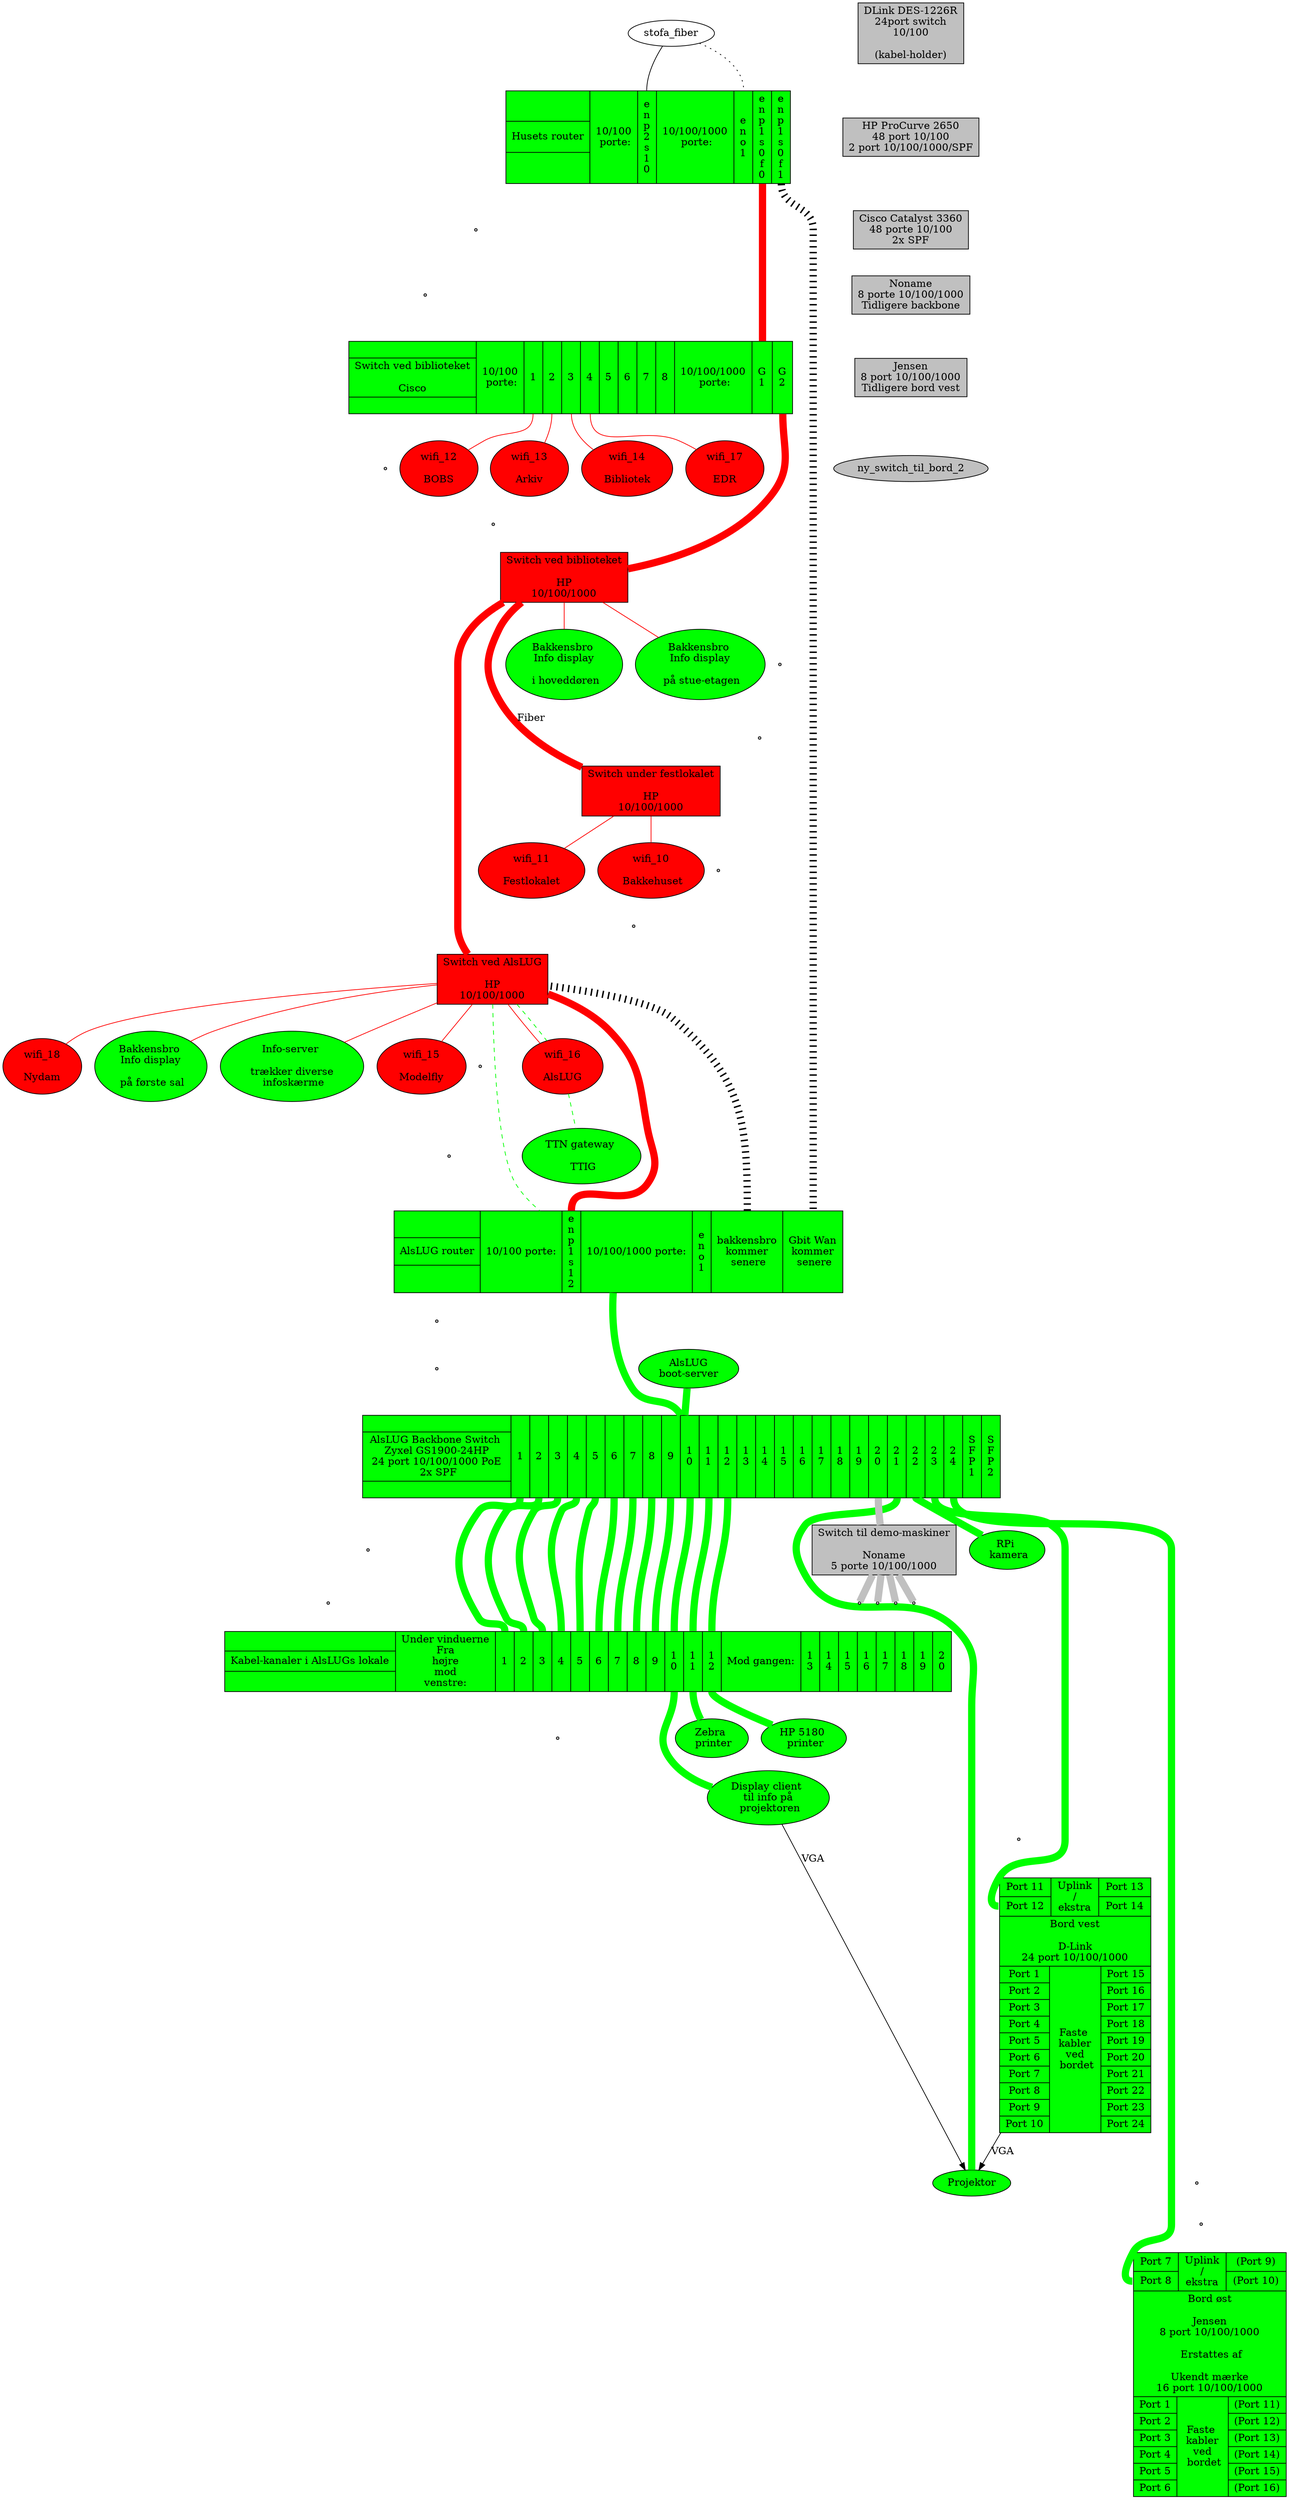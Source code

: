 digraph xxx {
  edge [ dir=none penwidth=100 ];

  node [ style=filled fillcolor=red ];
  husets_router [ fillcolor=green shape=record label="{ <head> | Husets router | }
					| 10/100\n porte:
					|<enp2s10> e\nn\np\n2\ns\n1\n0
					| 10/100/1000\n porte:
  					|<eno1> e\nn\no\n1
					|<enp1s0f0> e\nn\np\n1\ns\n0\nf\n0
					|<enp1s0f1> e\nn\np\n1\ns\n0\nf\n1
  					" ];
  cisco_switch [ fillcolor=green shape=record label="{ | <head> Switch ved biblioteket\n\nCisco | }
					| 10/100\n porte:
  					|<1> 1
  					|<2> 2
  					|<3> 3
  					|<4> 4
  					|<5> 5
  					|<6> 6
  					|<7> 7
  					|<8> 8
					| 10/100/1000\n porte:
  					|<gi1> G\n1
  					|<gi2> G\n2
					" ];
  husets_switch_1 [ shape=box label="Switch ved biblioteket\n\nHP\n10/100/1000" ];
  husets_switch_2 [ shape=box label="Switch ved AlsLUG\n\nHP\n10/100/1000" ];
  festlokale_switch [ shape=box label="Switch under festlokalet\n\nHP\n10/100/1000" ];
  wifi_10 [ label=" wifi_10 \n\n Bakkehuset"                  ];
  wifi_11 [ label=" wifi_11 \n\n Festlokalet "                ];
  wifi_12 [ label=" wifi_12 \n\n BOBS "                       ];
  wifi_13 [ label=" wifi_13 \n\n Arkiv "                      ];
  wifi_14 [ label=" wifi_14 \n\n Bibliotek "                  ];
  wifi_15 [ label=" wifi_15 \n\n Modelfly "                   ];
  wifi_16 [ label=" wifi_16 \n\n AlsLUG "                     ];
  wifi_17 [ label=" wifi_17 \n\n EDR "                        ];
  wifi_18 [ label=" wifi_18 \n\n Nydam "                      ];
  
  node [ style=filled fillcolor=green ];
  AlsLUG_TTIG		[ label="TTN gateway \n\n TTIG"					];
  bakkensbro_info_doer	[ label="Bakkensbro \n Info display \n\n i hoveddøren"		];
  bakkensbro_info_stuen	[ label="Bakkensbro \n Info display \n\n på stue-etagen"	];
  bakkensbro_info_1_sal	[ label="Bakkensbro \n Info display \n\n på første sal"		];
  info_server		[ label="Info-server \n\n trækker diverse \n infoskærme"	];
  alslug_router [ shape=record label="{ | <head> AlsLUG router | }
					| 10/100 porte:
  					|<enp1s12> e\nn\np\n1\ns\n1\n2
					| 10/100/1000 porte:
					|<eno1> e\nn\no\n1
					|<bakkensbro> bakkensbro\nkommer\n senere
					|<g_wan> Gbit Wan\nkommer\n senere
					" ];
  husets_router:enp1s0f1 -> alslug_router:g_wan [ style=dotted penwidth=10];
  alslug_router:bakkensbro -> husets_switch_2 [ style=dotted penwidth=10];
  alslug_gl_bootserver [ label="AlsLUG\nboot-server" ];
  alslug_projektor_client [ label="Display client \n til info på \n projektoren" ];
  alslug_backbone_switch [ shape=record label="{ | <head> AlsLUG Backbone Switch \n Zyxel GS1900-24HP \n 24 port 10/100/1000 PoE \n 2x SPF | }
  				|<1> 1
				|<2> 2
				|<3> 3
				|<4> 4
				|<5> 5
				|<6> 6
				|<7> 7
				|<8> 8
				|<9> 9
				|<10> 1\n0
				|<11> 1\n1
				|<12> 1\n2
				|<13> 1\n3
				|<14> 1\n4
				|<15> 1\n5
				|<16> 1\n6
				|<17> 1\n7
				|<18> 1\n8
				|<19> 1\n9
				|<20> 2\n0
				|<21> 2\n1
				|<22> 2\n2
				|<23> 2\n3
				|<24> 2\n4
				|<SFP1> S\nF\nP\n1
				|<SPF2> S\nF\nP\n2
				"];
  alslug_kabelkanaler  [ shape=record label="{ | <head> Kabel-kanaler i AlsLUGs lokale | }
  						| Under vinduerne\nFra\nhøjre\nmod\nvenstre:
  						| <1> 1 | <2> 2 | <3> 3 | <4> 4
						| <5> 5 | <6> 6 | <7> 7 | <8> 8
						| <9> 9 | <10> 1\n0 | <11> 1\n1 | <12>1\n2
						| Mod gangen:
						| <13> 1\n3 | <14> 1\n4 | <15> 1\n5 | <16> 1\n6
						| <17> 1\n7 | <18> 1\n8 | <19> 1\n9 | <20> 2\n0
						"];	
  {
    edge [ color=green style=solid penwidth=10 ];
    alslug_backbone_switch:1 -> alslug_kabelkanaler:1;
    alslug_backbone_switch:2 -> alslug_kabelkanaler:2;
    alslug_backbone_switch:3 -> alslug_kabelkanaler:3;
    alslug_backbone_switch:4 -> alslug_kabelkanaler:4;
    alslug_backbone_switch:5 -> alslug_kabelkanaler:5;
    alslug_backbone_switch:6 -> alslug_kabelkanaler:6;
    alslug_backbone_switch:7 -> alslug_kabelkanaler:7;
    alslug_backbone_switch:8 -> alslug_kabelkanaler:8;
    alslug_backbone_switch:9 -> alslug_kabelkanaler:9;
    alslug_backbone_switch:10 -> alslug_kabelkanaler:10;
    alslug_backbone_switch:11 -> alslug_kabelkanaler:11;
    alslug_backbone_switch:12 -> alslug_kabelkanaler:12;
  }
  alslug_projektor [ label="Projektor" ]
  alslug_hp5180 [ label="HP 5180 \n printer" ]
  alslug_zebra [ label="Zebra \n printer" ]
  RPi_camera [ label="RPi \n kamera" ]
  bord_1 [ shape=record label="{
  		{
  			{<11> Port 11|<12> Port 12}
			|Uplink\n/\nekstra|
			{<13> Port 13|<14> Port 14}
		}
		|<bord> Bord vest\n\nD-Link\n24 port 10/100/1000|
		{
			{Port 1|Port 2|Port 3|Port 4|Port 5|Port 6|Port 7|Port 8|Port 9|Port 10}
			|Faste \n kabler \n ved \n bordet|
			{Port 15|Port 16|Port 17|Port 18|Port 19|Port 20|Port 21|Port 22|Port 23|Port 24}
		}
		}"];
  bord_2 [ shape=record label="{
  		{
  			{<7> Port 7|<8> Port 8}
			|Uplink\n/\nekstra|
  			{<9> (Port 9)|<10> (Port 10)}
		}
		|<bord> Bord øst\n\nJensen\n8 port 10/100/1000\n\n Erstattes af\n\nUkendt mærke\n16 port 10/100/1000|
		{
			{Port 1|Port 2|Port 3|Port 4|Port 5|Port 6}
			|Faste \n kabler \n ved \n bordet|
			{(Port 11)|(Port 12)|(Port 13)|(Port 14)|(Port 15)|(Port 16)}
		}
		}"];
 
  // Udstyr som pt ikke bruges
  node [ style=filled fillcolor=gray ];
  switch_24p      [ shape=box label="DLink DES-1226R\n24port switch\n10/100\n\n(kabel-holder)"];
  switch_48p      [ shape=box label="HP ProCurve 2650\n48 port 10/100\n2 port 10/100/1000/SPF"];
  switch_48p_poe  [ shape=box label="Cisco Catalyst 3360\n48 porte 10/100\n2x SPF"];
  switch_5p       [ shape=box label="Switch til demo-maskiner\n\nNoname\n5 porte 10/100/1000" ];
  switch_8p       [ shape=box label="Noname\n8 porte 10/100/1000\nTidligere backbone" ];
  switch_8p_vest    [ shape=box label="Jensen\n8 port 10/100/1000\nTidligere bord vest" ];
  
  switch_24p -> switch_48p -> switch_48p_poe -> switch_8p -> switch_8p_vest -> ny_switch_til_bord_2 [ color=invis ];
  
  
  node [ style=normal ];
  // Internet forbindelser
  stofa_fiber      -> husets_router:enp2s10	[ penwidth=1 fillcolor=black style=filled ];
  stofa_fiber      -> husets_router:eno1	[ penwidth=1 fillcolor=black style=dotted ];
  
  // Husets forbindelser
  edge  [ color=red style=solid ];
  husets_router:enp1s0f0 -> cisco_switch:gi1                                                                                     [ penwidth=10 ];
                            cisco_switch:1 ->                          wifi_12                                                   [ penwidth=1 ];
                            cisco_switch:2 ->                                  wifi_13                                           [ penwidth=1 ];
                            cisco_switch:3 ->                                          wifi_14                                   [ penwidth=1 ];
                            cisco_switch:4 ->                                                                  wifi_17           [ penwidth=1 ];
                            cisco_switch:gi2 -> husets_switch_1                                                                  [ penwidth=10 ];
                                                husets_switch_1 -> { bakkensbro_info_doer bakkensbro_info_stuen }                [ penwidth=1 ];
                                                husets_switch_1 -> festlokale_switch                                             [ penwidth=10 label="Fiber" ];
          	                                                   festlokale_switch -> { wifi_10 wifi_11                      } [ penwidth=1 ];
                                                husets_switch_1 -> husets_switch_2                                               [ penwidth=10 color=red ];
                                                                   husets_switch_2 -> alslug_router:enp1s12                      [ penwidth=10 color=red ];
                                                                   husets_switch_2 -> {        wifi_15 wifi_16         wifi_18 } [ penwidth=1 ];
                                                                   husets_switch_2 -> { bakkensbro_info_1_sal info_server }      [ penwidth=1 ];


  // VLAN forbindelser over bakkensbros netværk
  edge  [ color=green style=dashed ];
  husets_switch_2 -> { alslug_router:enp1s12 wifi_16 }                                                                    [ penwidth=1 ];

  // Interne forbindelser
  edge [ color=green style=solid penwidth=10 ];
  node [ shape=point ];
  
  {alslug_router:eno1 alslug_gl_bootserver} -> alslug_backbone_switch:any;
  alslug_kabelkanaler:12 -> alslug_hp5180;
  alslug_kabelkanaler:11 -> alslug_zebra;
  alslug_kabelkanaler:10 -> alslug_projektor_client;
  alslug_backbone_switch:20 -> switch_5p -> { demo_1 demo_2 demo_3 demo_4 } [ color=gray ];
  alslug_backbone_switch:21 -> alslug_projektor;
  alslug_backbone_switch:22 -> RPi_camera;
  alslug_backbone_switch:23 -> bord_1:12;
  alslug_backbone_switch:24 -> bord_2:8;

  alslug_projektor_client -> alslug_projektor [ color=black penwidth=1 label="VGA" dir=forward ];
  bord_1 -> alslug_projektor [ color=black penwidth=1 label="VGA" dir=forward ];
  wifi_16 -> AlsLUG_TTIG [ penwidth=1 style=dashed ];
  
  {
    edge [ color=invis ];
    node [ shape=point ];
    husets_router:head
    		-> _X_1_ -> _Y_1_ -> cisco_switch:head
		-> _X_2_ -> _Y_2_ -> husets_switch_1:head
		-> _X_3_ -> _Y_3_ -> festlokale_switch:head
		-> _X_4_ -> _Y_4_ -> husets_switch_2:head
		-> _X_5_ -> _Y_5_ -> alslug_router:head
		-> _X_6_ -> _Y_6_ -> alslug_backbone_switch:head
		-> _X_7_ -> _Y_7_ -> alslug_kabelkanaler:head
		-> _X_8_ -> _Y_8_ -> bord_1:head
		-> _X_9_ -> _Y_9_ -> bord_2:head
		;
  }

  subgraph {
    rank = same;
#    alslug_projektor;
#    alslug_hp5180;
    alslug_backbone_switch;
  }
}

